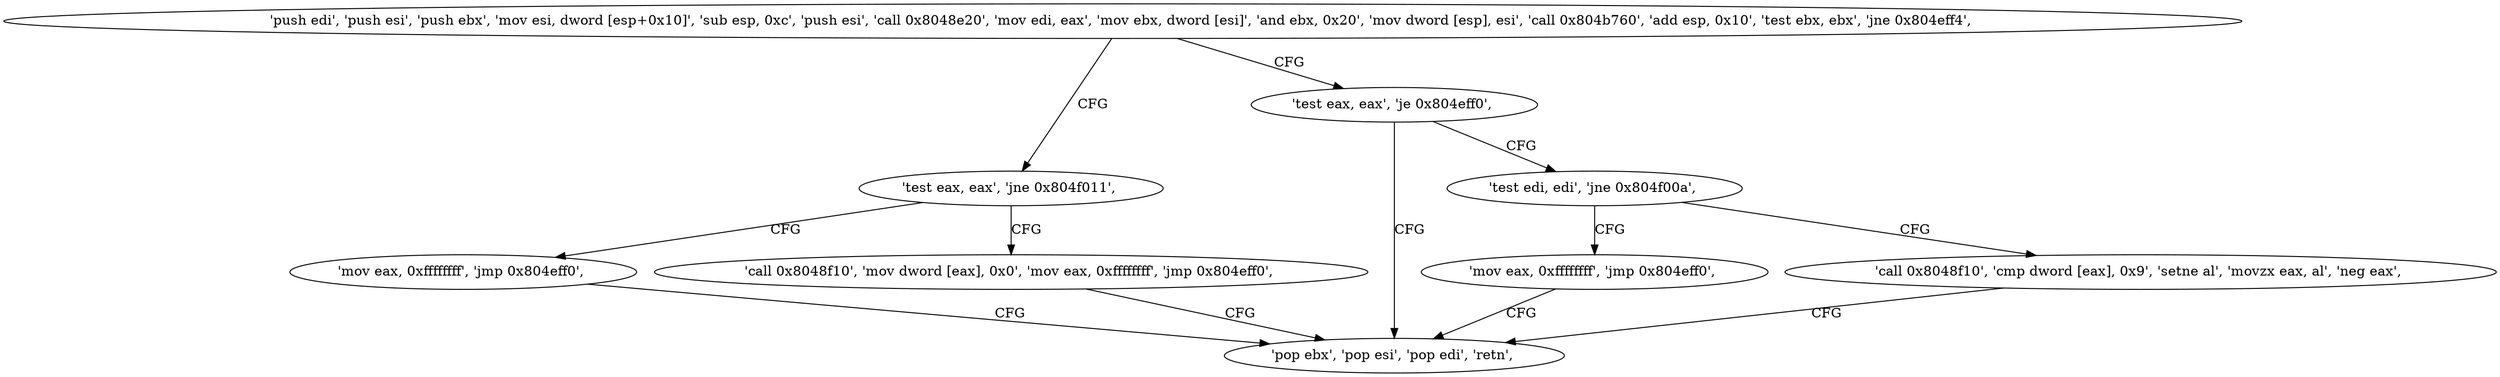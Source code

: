 digraph "func" {
"134541234" [label = "'push edi', 'push esi', 'push ebx', 'mov esi, dword [esp+0x10]', 'sub esp, 0xc', 'push esi', 'call 0x8048e20', 'mov edi, eax', 'mov ebx, dword [esi]', 'and ebx, 0x20', 'mov dword [esp], esi', 'call 0x804b760', 'add esp, 0x10', 'test ebx, ebx', 'jne 0x804eff4', " ]
"134541300" [label = "'test eax, eax', 'jne 0x804f011', " ]
"134541272" [label = "'test eax, eax', 'je 0x804eff0', " ]
"134541329" [label = "'mov eax, 0xffffffff', 'jmp 0x804eff0', " ]
"134541304" [label = "'call 0x8048f10', 'mov dword [eax], 0x0', 'mov eax, 0xffffffff', 'jmp 0x804eff0', " ]
"134541296" [label = "'pop ebx', 'pop esi', 'pop edi', 'retn', " ]
"134541276" [label = "'test edi, edi', 'jne 0x804f00a', " ]
"134541322" [label = "'mov eax, 0xffffffff', 'jmp 0x804eff0', " ]
"134541280" [label = "'call 0x8048f10', 'cmp dword [eax], 0x9', 'setne al', 'movzx eax, al', 'neg eax', " ]
"134541234" -> "134541300" [ label = "CFG" ]
"134541234" -> "134541272" [ label = "CFG" ]
"134541300" -> "134541329" [ label = "CFG" ]
"134541300" -> "134541304" [ label = "CFG" ]
"134541272" -> "134541296" [ label = "CFG" ]
"134541272" -> "134541276" [ label = "CFG" ]
"134541329" -> "134541296" [ label = "CFG" ]
"134541304" -> "134541296" [ label = "CFG" ]
"134541276" -> "134541322" [ label = "CFG" ]
"134541276" -> "134541280" [ label = "CFG" ]
"134541322" -> "134541296" [ label = "CFG" ]
"134541280" -> "134541296" [ label = "CFG" ]
}
